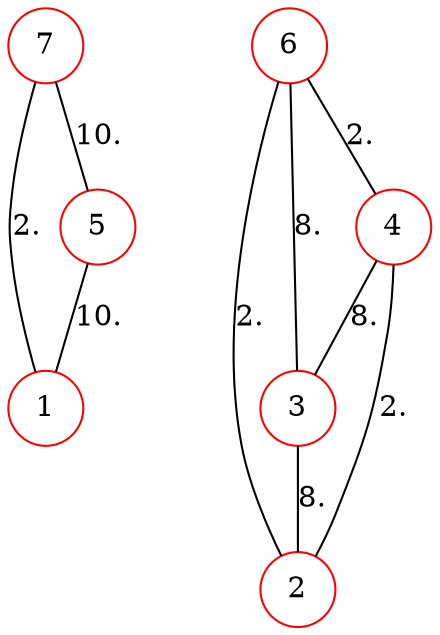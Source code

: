 graph G {
  1 [shape=circle, color="#FF0000", label="1", ];
  2 [shape=circle, color="#FF0000", label="2", ];
  3 [shape=circle, color="#FF0000", label="3", ];
  4 [shape=circle, color="#FF0000", label="4", ];
  5 [shape=circle, color="#FF0000", label="5", ];
  6 [shape=circle, color="#FF0000", label="6", ];
  7 [shape=circle, color="#FF0000", label="7", ];
  
  
  3 -- 2 [label="8.", ];
  4 -- 2 [label="2.", ];
  4 -- 3 [label="8.", ];
  5 -- 1 [label="10.", ];
  6 -- 2 [label="2.", ];
  6 -- 3 [label="8.", ];
  6 -- 4 [label="2.", ];
  7 -- 1 [label="2.", ];
  7 -- 5 [label="10.", ];
  
  }